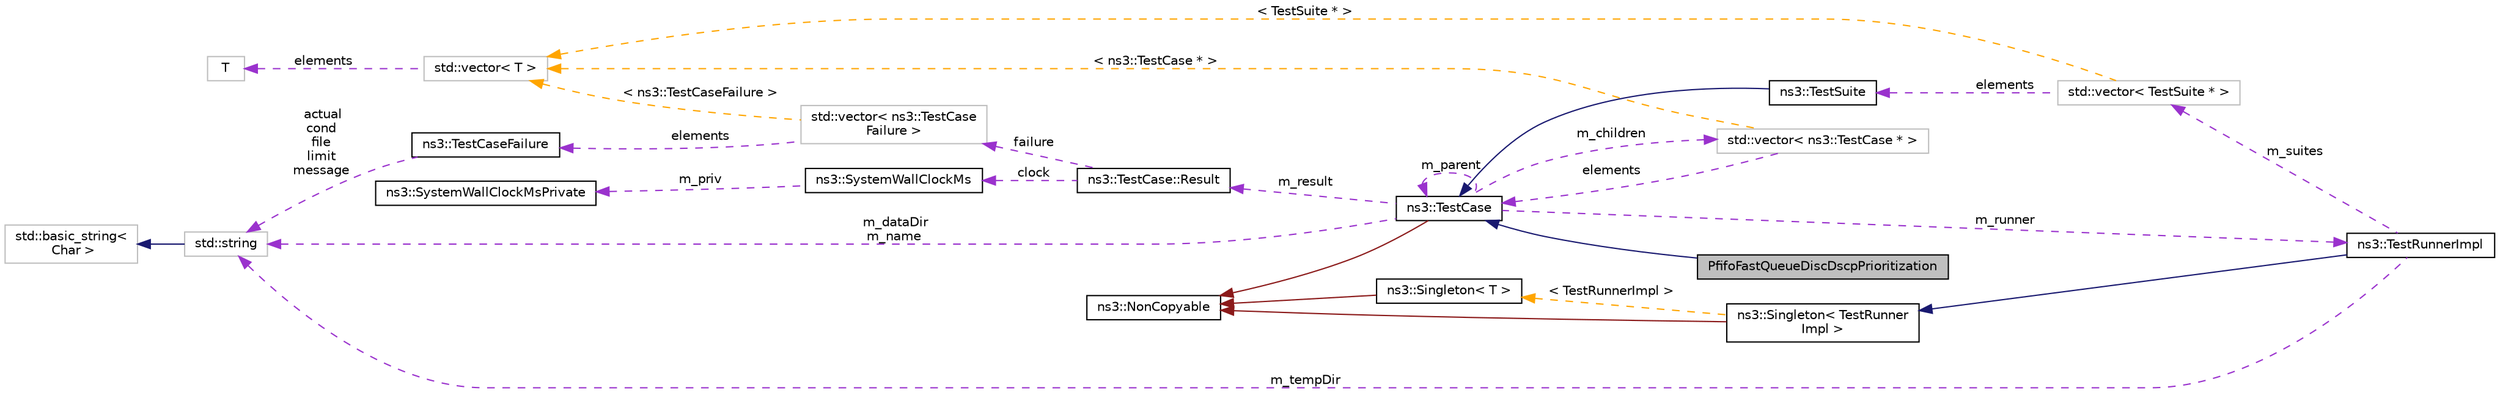 digraph "PfifoFastQueueDiscDscpPrioritization"
{
 // LATEX_PDF_SIZE
  edge [fontname="Helvetica",fontsize="10",labelfontname="Helvetica",labelfontsize="10"];
  node [fontname="Helvetica",fontsize="10",shape=record];
  rankdir="LR";
  Node1 [label="PfifoFastQueueDiscDscpPrioritization",height=0.2,width=0.4,color="black", fillcolor="grey75", style="filled", fontcolor="black",tooltip="This class tests that each possible DSCP is enqueued in the right band."];
  Node2 -> Node1 [dir="back",color="midnightblue",fontsize="10",style="solid",fontname="Helvetica"];
  Node2 [label="ns3::TestCase",height=0.2,width=0.4,color="black", fillcolor="white", style="filled",URL="$classns3_1_1_test_case.html",tooltip="encapsulates test code"];
  Node3 -> Node2 [dir="back",color="firebrick4",fontsize="10",style="solid",fontname="Helvetica"];
  Node3 [label="ns3::NonCopyable",height=0.2,width=0.4,color="black", fillcolor="white", style="filled",URL="$classns3_1_1_non_copyable.html",tooltip="A base class for (non-Singleton) objects which shouldn't be copied."];
  Node4 -> Node2 [dir="back",color="darkorchid3",fontsize="10",style="dashed",label=" m_children" ,fontname="Helvetica"];
  Node4 [label="std::vector\< ns3::TestCase * \>",height=0.2,width=0.4,color="grey75", fillcolor="white", style="filled",tooltip=" "];
  Node2 -> Node4 [dir="back",color="darkorchid3",fontsize="10",style="dashed",label=" elements" ,fontname="Helvetica"];
  Node5 -> Node4 [dir="back",color="orange",fontsize="10",style="dashed",label=" \< ns3::TestCase * \>" ,fontname="Helvetica"];
  Node5 [label="std::vector\< T \>",height=0.2,width=0.4,color="grey75", fillcolor="white", style="filled",tooltip=" "];
  Node6 -> Node5 [dir="back",color="darkorchid3",fontsize="10",style="dashed",label=" elements" ,fontname="Helvetica"];
  Node6 [label="T",height=0.2,width=0.4,color="grey75", fillcolor="white", style="filled",tooltip=" "];
  Node7 -> Node2 [dir="back",color="darkorchid3",fontsize="10",style="dashed",label=" m_dataDir\nm_name" ,fontname="Helvetica"];
  Node7 [label="std::string",height=0.2,width=0.4,color="grey75", fillcolor="white", style="filled",tooltip=" "];
  Node8 -> Node7 [dir="back",color="midnightblue",fontsize="10",style="solid",fontname="Helvetica"];
  Node8 [label="std::basic_string\<\l Char \>",height=0.2,width=0.4,color="grey75", fillcolor="white", style="filled",tooltip=" "];
  Node9 -> Node2 [dir="back",color="darkorchid3",fontsize="10",style="dashed",label=" m_runner" ,fontname="Helvetica"];
  Node9 [label="ns3::TestRunnerImpl",height=0.2,width=0.4,color="black", fillcolor="white", style="filled",URL="$classns3_1_1_test_runner_impl.html",tooltip="Container for all tests."];
  Node10 -> Node9 [dir="back",color="midnightblue",fontsize="10",style="solid",fontname="Helvetica"];
  Node10 [label="ns3::Singleton\< TestRunner\lImpl \>",height=0.2,width=0.4,color="black", fillcolor="white", style="filled",URL="$classns3_1_1_singleton.html",tooltip=" "];
  Node3 -> Node10 [dir="back",color="firebrick4",fontsize="10",style="solid",fontname="Helvetica"];
  Node11 -> Node10 [dir="back",color="orange",fontsize="10",style="dashed",label=" \< TestRunnerImpl \>" ,fontname="Helvetica"];
  Node11 [label="ns3::Singleton\< T \>",height=0.2,width=0.4,color="black", fillcolor="white", style="filled",URL="$classns3_1_1_singleton.html",tooltip="A template singleton."];
  Node3 -> Node11 [dir="back",color="firebrick4",fontsize="10",style="solid",fontname="Helvetica"];
  Node12 -> Node9 [dir="back",color="darkorchid3",fontsize="10",style="dashed",label=" m_suites" ,fontname="Helvetica"];
  Node12 [label="std::vector\< TestSuite * \>",height=0.2,width=0.4,color="grey75", fillcolor="white", style="filled",tooltip=" "];
  Node13 -> Node12 [dir="back",color="darkorchid3",fontsize="10",style="dashed",label=" elements" ,fontname="Helvetica"];
  Node13 [label="ns3::TestSuite",height=0.2,width=0.4,color="black", fillcolor="white", style="filled",URL="$classns3_1_1_test_suite.html",tooltip="A suite of tests to run."];
  Node2 -> Node13 [dir="back",color="midnightblue",fontsize="10",style="solid",fontname="Helvetica"];
  Node5 -> Node12 [dir="back",color="orange",fontsize="10",style="dashed",label=" \< TestSuite * \>" ,fontname="Helvetica"];
  Node7 -> Node9 [dir="back",color="darkorchid3",fontsize="10",style="dashed",label=" m_tempDir" ,fontname="Helvetica"];
  Node2 -> Node2 [dir="back",color="darkorchid3",fontsize="10",style="dashed",label=" m_parent" ,fontname="Helvetica"];
  Node14 -> Node2 [dir="back",color="darkorchid3",fontsize="10",style="dashed",label=" m_result" ,fontname="Helvetica"];
  Node14 [label="ns3::TestCase::Result",height=0.2,width=0.4,color="black", fillcolor="white", style="filled",URL="$structns3_1_1_test_case_1_1_result.html",tooltip="Container for results from a TestCase."];
  Node15 -> Node14 [dir="back",color="darkorchid3",fontsize="10",style="dashed",label=" failure" ,fontname="Helvetica"];
  Node15 [label="std::vector\< ns3::TestCase\lFailure \>",height=0.2,width=0.4,color="grey75", fillcolor="white", style="filled",tooltip=" "];
  Node16 -> Node15 [dir="back",color="darkorchid3",fontsize="10",style="dashed",label=" elements" ,fontname="Helvetica"];
  Node16 [label="ns3::TestCaseFailure",height=0.2,width=0.4,color="black", fillcolor="white", style="filled",URL="$structns3_1_1_test_case_failure.html",tooltip="Container for details of a test failure."];
  Node7 -> Node16 [dir="back",color="darkorchid3",fontsize="10",style="dashed",label=" actual\ncond\nfile\nlimit\nmessage" ,fontname="Helvetica"];
  Node5 -> Node15 [dir="back",color="orange",fontsize="10",style="dashed",label=" \< ns3::TestCaseFailure \>" ,fontname="Helvetica"];
  Node17 -> Node14 [dir="back",color="darkorchid3",fontsize="10",style="dashed",label=" clock" ,fontname="Helvetica"];
  Node17 [label="ns3::SystemWallClockMs",height=0.2,width=0.4,color="black", fillcolor="white", style="filled",URL="$classns3_1_1_system_wall_clock_ms.html",tooltip="Measure elapsed wall clock time in milliseconds."];
  Node18 -> Node17 [dir="back",color="darkorchid3",fontsize="10",style="dashed",label=" m_priv" ,fontname="Helvetica"];
  Node18 [label="ns3::SystemWallClockMsPrivate",height=0.2,width=0.4,color="black", fillcolor="white", style="filled",URL="$classns3_1_1_system_wall_clock_ms_private.html",tooltip="System-dependent implementation for SystemWallClockMs."];
}
